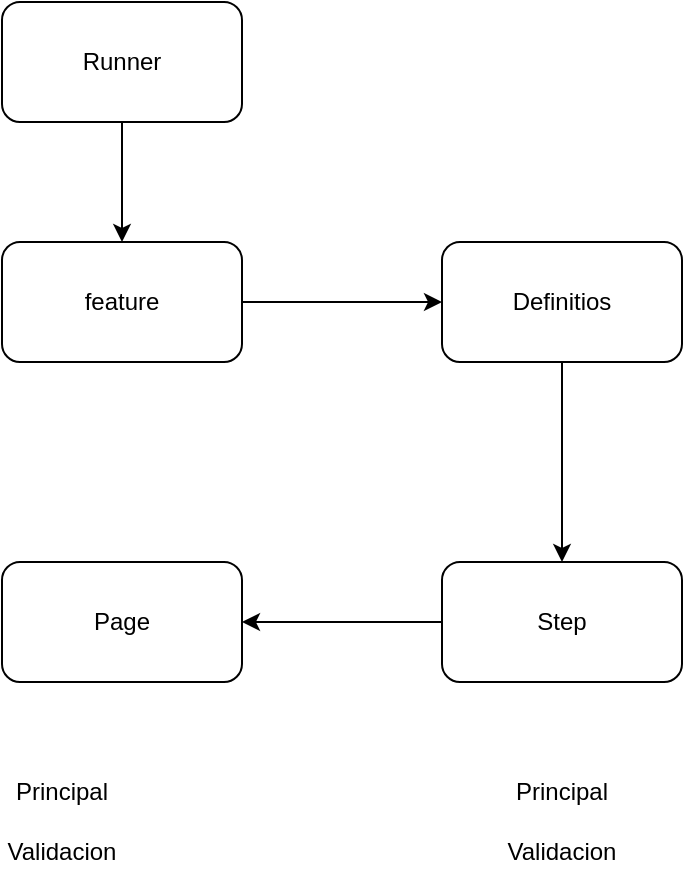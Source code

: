 <mxfile version="24.7.17">
  <diagram name="Página-1" id="YL2GDuy_sF_SPvMYoH3m">
    <mxGraphModel dx="1050" dy="692" grid="1" gridSize="10" guides="1" tooltips="1" connect="1" arrows="1" fold="1" page="1" pageScale="1" pageWidth="827" pageHeight="1169" math="0" shadow="0">
      <root>
        <mxCell id="0" />
        <mxCell id="1" parent="0" />
        <mxCell id="2r0-Z1XHk9Sr5_0zl3u2-10" style="edgeStyle=orthogonalEdgeStyle;rounded=0;orthogonalLoop=1;jettySize=auto;html=1;entryX=0.5;entryY=0;entryDx=0;entryDy=0;" edge="1" parent="1" source="2r0-Z1XHk9Sr5_0zl3u2-1" target="2r0-Z1XHk9Sr5_0zl3u2-2">
          <mxGeometry relative="1" as="geometry" />
        </mxCell>
        <mxCell id="2r0-Z1XHk9Sr5_0zl3u2-1" value="Runner" style="rounded=1;whiteSpace=wrap;html=1;" vertex="1" parent="1">
          <mxGeometry x="140" y="80" width="120" height="60" as="geometry" />
        </mxCell>
        <mxCell id="2r0-Z1XHk9Sr5_0zl3u2-5" style="edgeStyle=orthogonalEdgeStyle;rounded=0;orthogonalLoop=1;jettySize=auto;html=1;" edge="1" parent="1" source="2r0-Z1XHk9Sr5_0zl3u2-2" target="2r0-Z1XHk9Sr5_0zl3u2-4">
          <mxGeometry relative="1" as="geometry" />
        </mxCell>
        <mxCell id="2r0-Z1XHk9Sr5_0zl3u2-2" value="feature" style="rounded=1;whiteSpace=wrap;html=1;" vertex="1" parent="1">
          <mxGeometry x="140" y="200" width="120" height="60" as="geometry" />
        </mxCell>
        <mxCell id="2r0-Z1XHk9Sr5_0zl3u2-7" value="" style="edgeStyle=orthogonalEdgeStyle;rounded=0;orthogonalLoop=1;jettySize=auto;html=1;" edge="1" parent="1" source="2r0-Z1XHk9Sr5_0zl3u2-4" target="2r0-Z1XHk9Sr5_0zl3u2-6">
          <mxGeometry relative="1" as="geometry" />
        </mxCell>
        <mxCell id="2r0-Z1XHk9Sr5_0zl3u2-4" value="Definitios" style="rounded=1;whiteSpace=wrap;html=1;" vertex="1" parent="1">
          <mxGeometry x="360" y="200" width="120" height="60" as="geometry" />
        </mxCell>
        <mxCell id="2r0-Z1XHk9Sr5_0zl3u2-9" value="" style="edgeStyle=orthogonalEdgeStyle;rounded=0;orthogonalLoop=1;jettySize=auto;html=1;" edge="1" parent="1" source="2r0-Z1XHk9Sr5_0zl3u2-6" target="2r0-Z1XHk9Sr5_0zl3u2-8">
          <mxGeometry relative="1" as="geometry" />
        </mxCell>
        <mxCell id="2r0-Z1XHk9Sr5_0zl3u2-6" value="Step" style="whiteSpace=wrap;html=1;rounded=1;" vertex="1" parent="1">
          <mxGeometry x="360" y="360" width="120" height="60" as="geometry" />
        </mxCell>
        <mxCell id="2r0-Z1XHk9Sr5_0zl3u2-8" value="Page" style="whiteSpace=wrap;html=1;rounded=1;" vertex="1" parent="1">
          <mxGeometry x="140" y="360" width="120" height="60" as="geometry" />
        </mxCell>
        <mxCell id="2r0-Z1XHk9Sr5_0zl3u2-11" value="Principal" style="text;html=1;align=center;verticalAlign=middle;whiteSpace=wrap;rounded=0;" vertex="1" parent="1">
          <mxGeometry x="140" y="460" width="60" height="30" as="geometry" />
        </mxCell>
        <mxCell id="2r0-Z1XHk9Sr5_0zl3u2-12" value="Validacion" style="text;html=1;align=center;verticalAlign=middle;whiteSpace=wrap;rounded=0;" vertex="1" parent="1">
          <mxGeometry x="140" y="490" width="60" height="30" as="geometry" />
        </mxCell>
        <mxCell id="2r0-Z1XHk9Sr5_0zl3u2-13" value="Principal" style="text;html=1;align=center;verticalAlign=middle;whiteSpace=wrap;rounded=0;" vertex="1" parent="1">
          <mxGeometry x="390" y="460" width="60" height="30" as="geometry" />
        </mxCell>
        <mxCell id="2r0-Z1XHk9Sr5_0zl3u2-14" value="Validacion" style="text;html=1;align=center;verticalAlign=middle;whiteSpace=wrap;rounded=0;" vertex="1" parent="1">
          <mxGeometry x="390" y="490" width="60" height="30" as="geometry" />
        </mxCell>
      </root>
    </mxGraphModel>
  </diagram>
</mxfile>
